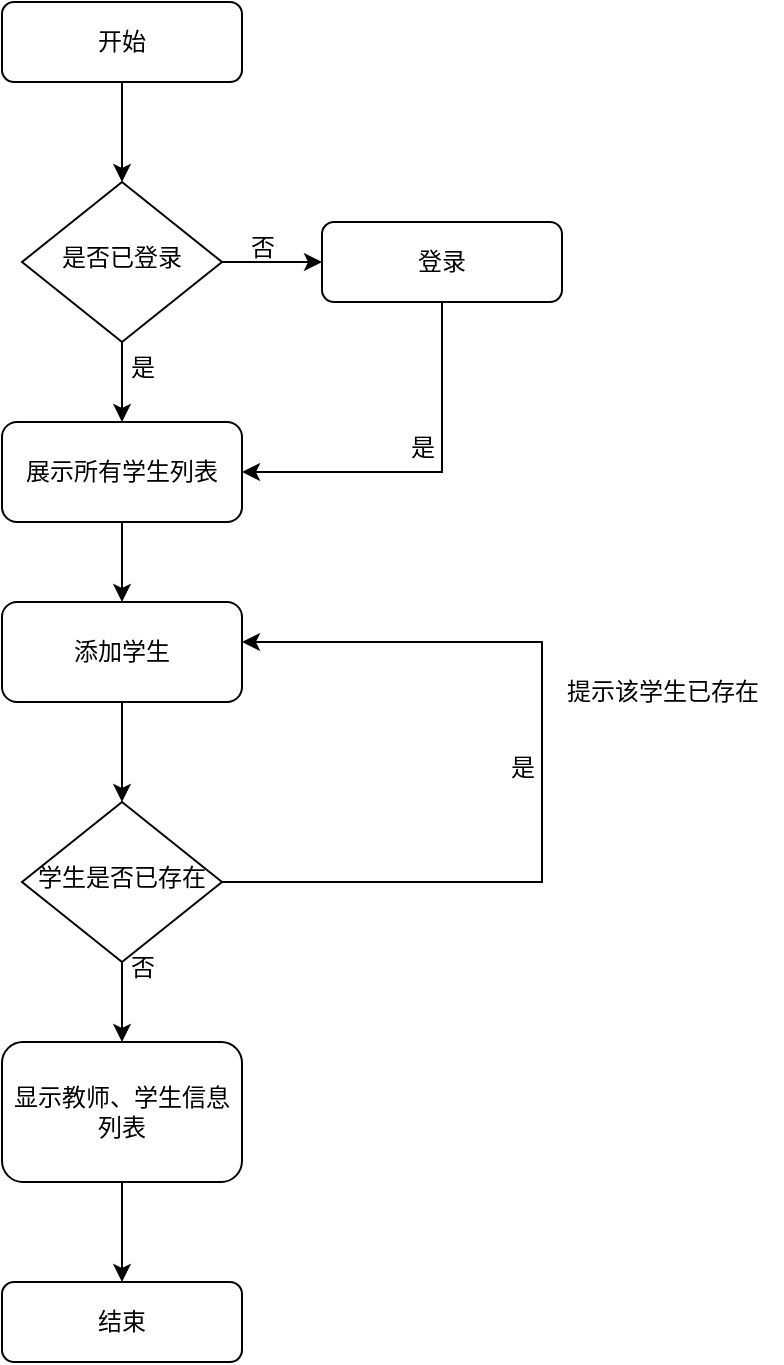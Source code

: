 <mxfile version="22.0.4" type="github">
  <diagram name="第 1 页" id="s712mSernZYCeWQ0kyJS">
    <mxGraphModel dx="1562" dy="913" grid="1" gridSize="10" guides="1" tooltips="1" connect="1" arrows="1" fold="1" page="1" pageScale="1" pageWidth="827" pageHeight="1169" math="0" shadow="0">
      <root>
        <mxCell id="0" />
        <mxCell id="1" parent="0" />
        <mxCell id="OUeiGAbvNawTcnW_qQxO-1" value="" style="edgeStyle=orthogonalEdgeStyle;rounded=0;orthogonalLoop=1;jettySize=auto;html=1;" edge="1" parent="1" source="iwTz9ptgwOeKqYVP74aR-2" target="iwTz9ptgwOeKqYVP74aR-5">
          <mxGeometry relative="1" as="geometry" />
        </mxCell>
        <mxCell id="iwTz9ptgwOeKqYVP74aR-2" value="开始" style="rounded=1;whiteSpace=wrap;html=1;fontSize=12;glass=0;strokeWidth=1;shadow=0;" parent="1" vertex="1">
          <mxGeometry x="160" y="80" width="120" height="40" as="geometry" />
        </mxCell>
        <mxCell id="OUeiGAbvNawTcnW_qQxO-2" value="" style="edgeStyle=orthogonalEdgeStyle;rounded=0;orthogonalLoop=1;jettySize=auto;html=1;" edge="1" parent="1" source="iwTz9ptgwOeKqYVP74aR-5" target="iwTz9ptgwOeKqYVP74aR-6">
          <mxGeometry relative="1" as="geometry" />
        </mxCell>
        <mxCell id="OUeiGAbvNawTcnW_qQxO-7" value="" style="edgeStyle=orthogonalEdgeStyle;rounded=0;orthogonalLoop=1;jettySize=auto;html=1;" edge="1" parent="1" source="iwTz9ptgwOeKqYVP74aR-5" target="iwTz9ptgwOeKqYVP74aR-22">
          <mxGeometry relative="1" as="geometry">
            <Array as="points">
              <mxPoint x="220" y="270" />
              <mxPoint x="220" y="270" />
            </Array>
          </mxGeometry>
        </mxCell>
        <mxCell id="iwTz9ptgwOeKqYVP74aR-5" value="是否已登录" style="rhombus;whiteSpace=wrap;html=1;shadow=0;fontFamily=Helvetica;fontSize=12;align=center;strokeWidth=1;spacing=6;spacingTop=-4;" parent="1" vertex="1">
          <mxGeometry x="170" y="170" width="100" height="80" as="geometry" />
        </mxCell>
        <mxCell id="OUeiGAbvNawTcnW_qQxO-5" value="" style="edgeStyle=orthogonalEdgeStyle;rounded=0;orthogonalLoop=1;jettySize=auto;html=1;entryX=1;entryY=0.5;entryDx=0;entryDy=0;" edge="1" parent="1" source="iwTz9ptgwOeKqYVP74aR-6" target="iwTz9ptgwOeKqYVP74aR-22">
          <mxGeometry relative="1" as="geometry">
            <mxPoint x="380" y="310" as="targetPoint" />
            <Array as="points">
              <mxPoint x="380" y="315" />
            </Array>
          </mxGeometry>
        </mxCell>
        <mxCell id="iwTz9ptgwOeKqYVP74aR-6" value="登录" style="rounded=1;whiteSpace=wrap;html=1;fontSize=12;glass=0;strokeWidth=1;shadow=0;" parent="1" vertex="1">
          <mxGeometry x="320" y="190" width="120" height="40" as="geometry" />
        </mxCell>
        <mxCell id="iwTz9ptgwOeKqYVP74aR-10" value="" style="edgeStyle=orthogonalEdgeStyle;rounded=0;orthogonalLoop=1;jettySize=auto;html=1;exitX=0.5;exitY=1;exitDx=0;exitDy=0;" parent="1" source="iwTz9ptgwOeKqYVP74aR-23" target="iwTz9ptgwOeKqYVP74aR-17" edge="1">
          <mxGeometry relative="1" as="geometry">
            <mxPoint x="220" y="370" as="sourcePoint" />
          </mxGeometry>
        </mxCell>
        <mxCell id="iwTz9ptgwOeKqYVP74aR-12" value="结束" style="rounded=1;whiteSpace=wrap;html=1;fontSize=12;glass=0;strokeWidth=1;shadow=0;" parent="1" vertex="1">
          <mxGeometry x="160" y="720" width="120" height="40" as="geometry" />
        </mxCell>
        <mxCell id="iwTz9ptgwOeKqYVP74aR-26" style="edgeStyle=orthogonalEdgeStyle;rounded=0;orthogonalLoop=1;jettySize=auto;html=1;exitX=1;exitY=0.5;exitDx=0;exitDy=0;entryX=1;entryY=0.75;entryDx=0;entryDy=0;" parent="1" source="iwTz9ptgwOeKqYVP74aR-17" edge="1">
          <mxGeometry relative="1" as="geometry">
            <Array as="points">
              <mxPoint x="430" y="520" />
              <mxPoint x="430" y="400" />
            </Array>
            <mxPoint x="280" y="400" as="targetPoint" />
          </mxGeometry>
        </mxCell>
        <mxCell id="iwTz9ptgwOeKqYVP74aR-16" value="" style="edgeStyle=orthogonalEdgeStyle;rounded=0;orthogonalLoop=1;jettySize=auto;html=1;" parent="1" source="iwTz9ptgwOeKqYVP74aR-17" target="iwTz9ptgwOeKqYVP74aR-18" edge="1">
          <mxGeometry relative="1" as="geometry" />
        </mxCell>
        <mxCell id="iwTz9ptgwOeKqYVP74aR-17" value="学生是否已存在" style="rhombus;whiteSpace=wrap;html=1;shadow=0;fontFamily=Helvetica;fontSize=12;align=center;strokeWidth=1;spacing=6;spacingTop=-4;" parent="1" vertex="1">
          <mxGeometry x="170" y="480" width="100" height="80" as="geometry" />
        </mxCell>
        <mxCell id="OUeiGAbvNawTcnW_qQxO-9" value="" style="edgeStyle=orthogonalEdgeStyle;rounded=0;orthogonalLoop=1;jettySize=auto;html=1;" edge="1" parent="1" source="iwTz9ptgwOeKqYVP74aR-18" target="iwTz9ptgwOeKqYVP74aR-12">
          <mxGeometry relative="1" as="geometry" />
        </mxCell>
        <mxCell id="iwTz9ptgwOeKqYVP74aR-18" value="显示教师、学生信息列表" style="rounded=1;whiteSpace=wrap;html=1;fontSize=12;glass=0;strokeWidth=1;shadow=0;" parent="1" vertex="1">
          <mxGeometry x="160" y="600" width="120" height="70" as="geometry" />
        </mxCell>
        <mxCell id="iwTz9ptgwOeKqYVP74aR-24" value="" style="edgeStyle=orthogonalEdgeStyle;rounded=0;orthogonalLoop=1;jettySize=auto;html=1;" parent="1" source="iwTz9ptgwOeKqYVP74aR-22" target="iwTz9ptgwOeKqYVP74aR-23" edge="1">
          <mxGeometry relative="1" as="geometry" />
        </mxCell>
        <mxCell id="iwTz9ptgwOeKqYVP74aR-22" value="展示所有学生列表" style="rounded=1;whiteSpace=wrap;html=1;fontSize=12;glass=0;strokeWidth=1;shadow=0;" parent="1" vertex="1">
          <mxGeometry x="160" y="290" width="120" height="50" as="geometry" />
        </mxCell>
        <mxCell id="iwTz9ptgwOeKqYVP74aR-23" value="添加学生" style="rounded=1;whiteSpace=wrap;html=1;fontSize=12;glass=0;strokeWidth=1;shadow=0;" parent="1" vertex="1">
          <mxGeometry x="160" y="380" width="120" height="50" as="geometry" />
        </mxCell>
        <mxCell id="iwTz9ptgwOeKqYVP74aR-25" value="否" style="text;html=1;align=center;verticalAlign=middle;resizable=0;points=[];autosize=1;strokeColor=none;fillColor=none;" parent="1" vertex="1">
          <mxGeometry x="210" y="548" width="40" height="30" as="geometry" />
        </mxCell>
        <mxCell id="iwTz9ptgwOeKqYVP74aR-27" value="是" style="text;html=1;align=center;verticalAlign=middle;resizable=0;points=[];autosize=1;strokeColor=none;fillColor=none;" parent="1" vertex="1">
          <mxGeometry x="400" y="448" width="40" height="30" as="geometry" />
        </mxCell>
        <mxCell id="iwTz9ptgwOeKqYVP74aR-28" value="提示该学生已存在" style="text;html=1;align=center;verticalAlign=middle;resizable=0;points=[];autosize=1;strokeColor=none;fillColor=none;" parent="1" vertex="1">
          <mxGeometry x="430" y="410" width="120" height="30" as="geometry" />
        </mxCell>
        <mxCell id="OUeiGAbvNawTcnW_qQxO-3" value="否" style="text;html=1;align=center;verticalAlign=middle;resizable=0;points=[];autosize=1;strokeColor=none;fillColor=none;" vertex="1" parent="1">
          <mxGeometry x="270" y="188" width="40" height="30" as="geometry" />
        </mxCell>
        <mxCell id="OUeiGAbvNawTcnW_qQxO-6" value="是" style="text;html=1;align=center;verticalAlign=middle;resizable=0;points=[];autosize=1;strokeColor=none;fillColor=none;" vertex="1" parent="1">
          <mxGeometry x="350" y="288" width="40" height="30" as="geometry" />
        </mxCell>
        <mxCell id="OUeiGAbvNawTcnW_qQxO-8" value="是" style="text;html=1;align=center;verticalAlign=middle;resizable=0;points=[];autosize=1;strokeColor=none;fillColor=none;" vertex="1" parent="1">
          <mxGeometry x="210" y="248" width="40" height="30" as="geometry" />
        </mxCell>
      </root>
    </mxGraphModel>
  </diagram>
</mxfile>
